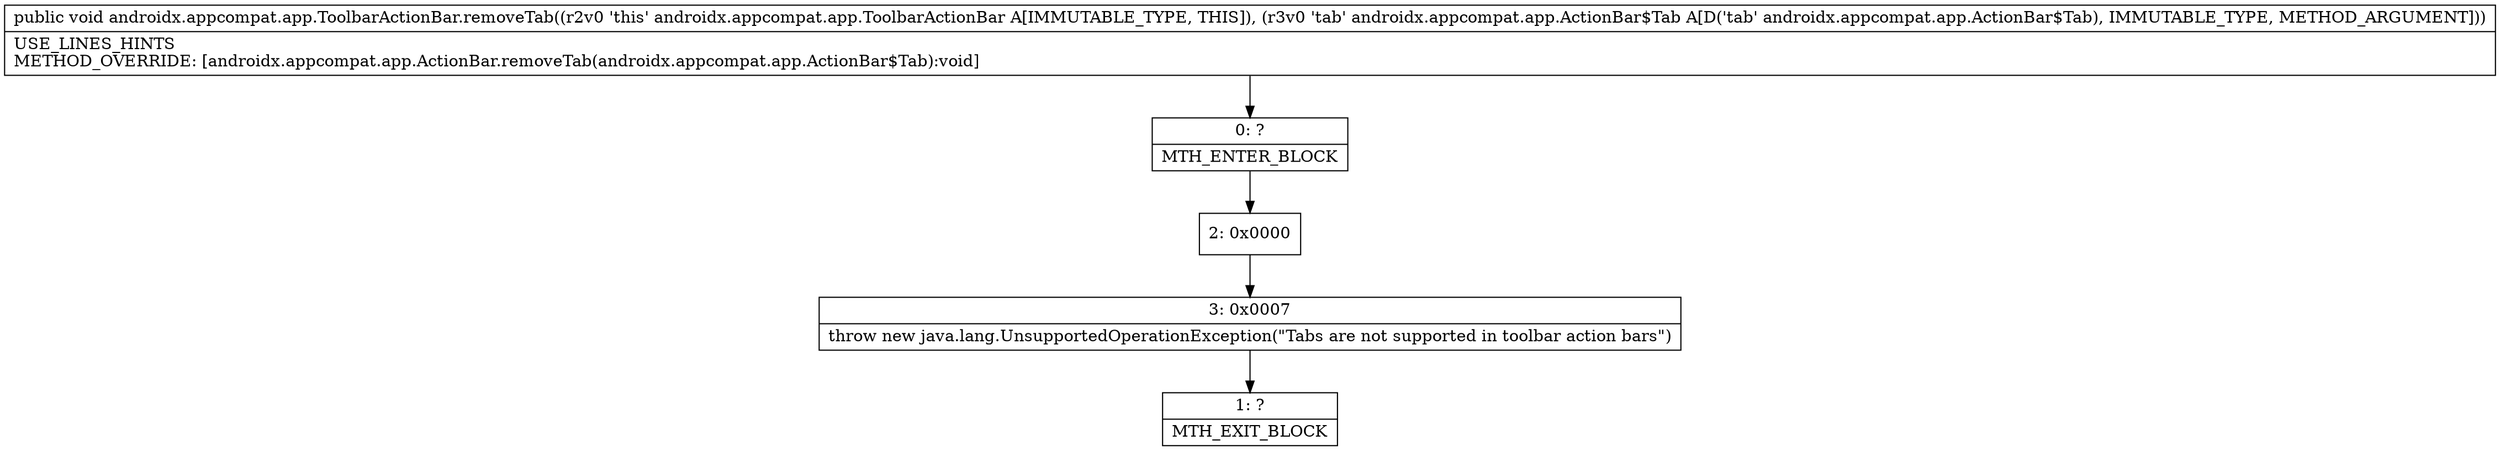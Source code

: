 digraph "CFG forandroidx.appcompat.app.ToolbarActionBar.removeTab(Landroidx\/appcompat\/app\/ActionBar$Tab;)V" {
Node_0 [shape=record,label="{0\:\ ?|MTH_ENTER_BLOCK\l}"];
Node_2 [shape=record,label="{2\:\ 0x0000}"];
Node_3 [shape=record,label="{3\:\ 0x0007|throw new java.lang.UnsupportedOperationException(\"Tabs are not supported in toolbar action bars\")\l}"];
Node_1 [shape=record,label="{1\:\ ?|MTH_EXIT_BLOCK\l}"];
MethodNode[shape=record,label="{public void androidx.appcompat.app.ToolbarActionBar.removeTab((r2v0 'this' androidx.appcompat.app.ToolbarActionBar A[IMMUTABLE_TYPE, THIS]), (r3v0 'tab' androidx.appcompat.app.ActionBar$Tab A[D('tab' androidx.appcompat.app.ActionBar$Tab), IMMUTABLE_TYPE, METHOD_ARGUMENT]))  | USE_LINES_HINTS\lMETHOD_OVERRIDE: [androidx.appcompat.app.ActionBar.removeTab(androidx.appcompat.app.ActionBar$Tab):void]\l}"];
MethodNode -> Node_0;Node_0 -> Node_2;
Node_2 -> Node_3;
Node_3 -> Node_1;
}

